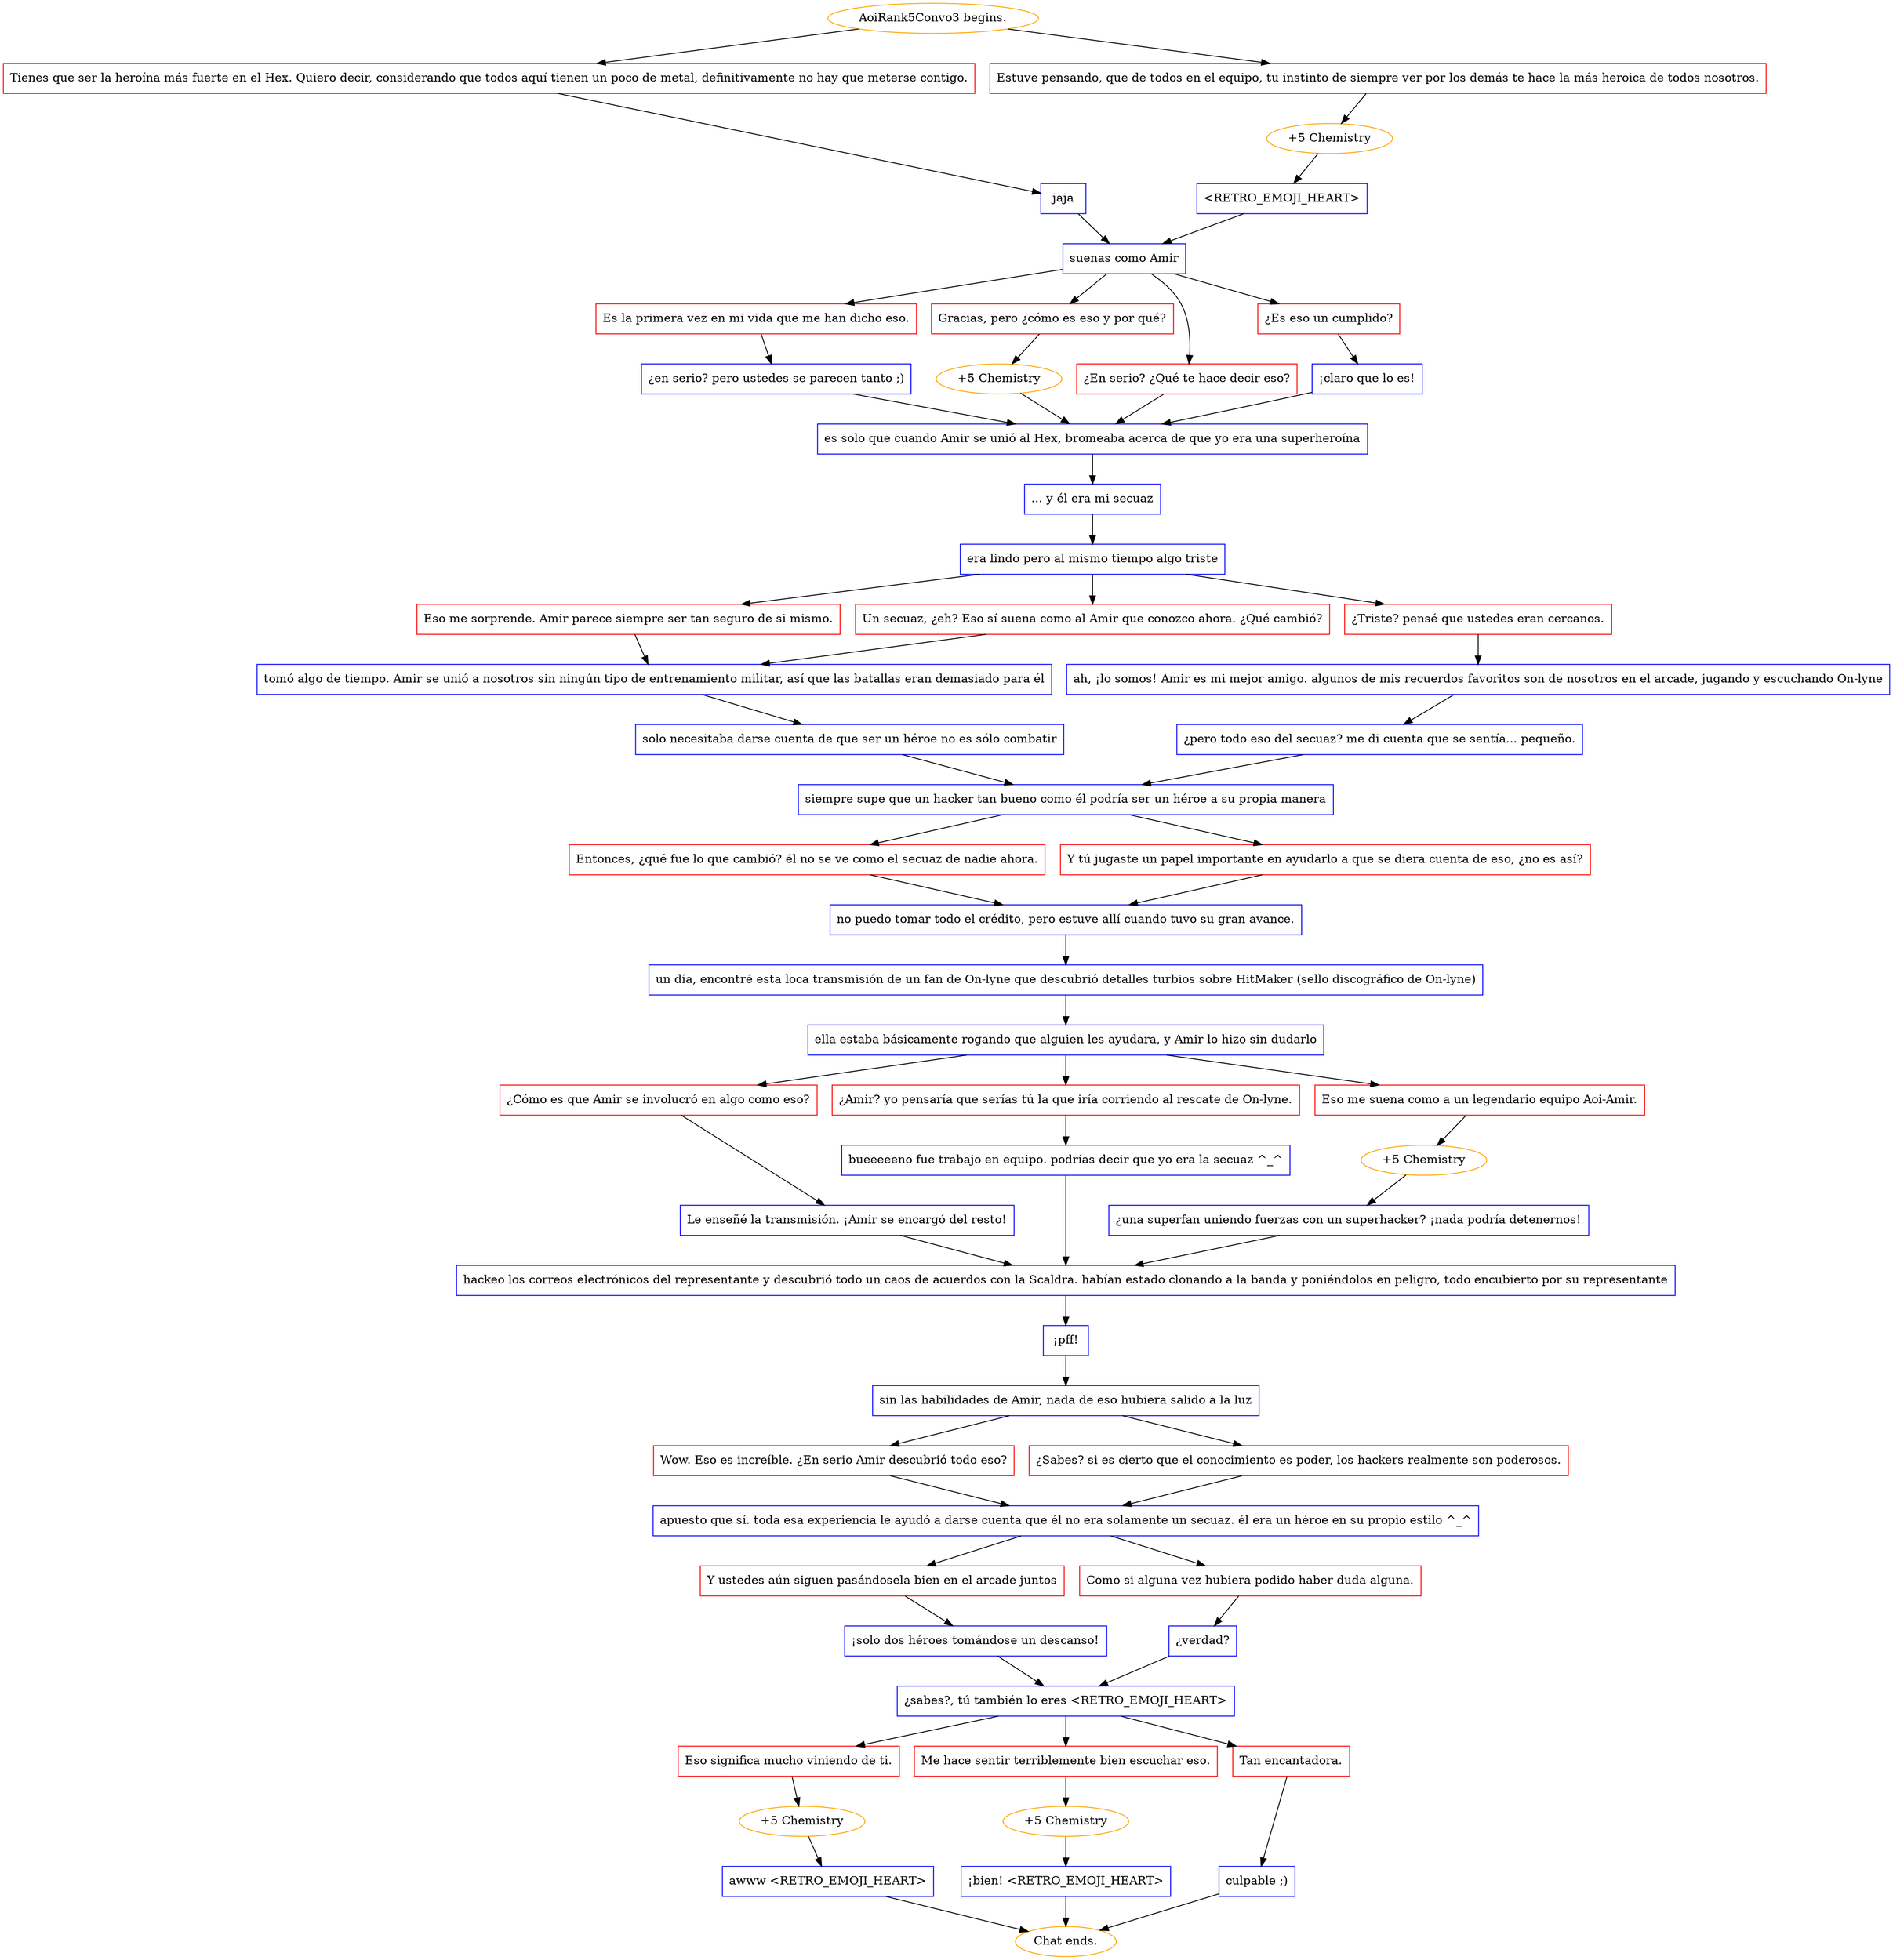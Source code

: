 digraph {
	"AoiRank5Convo3 begins." [color=orange];
		"AoiRank5Convo3 begins." -> j2213927844;
		"AoiRank5Convo3 begins." -> j1122554947;
	j2213927844 [label="Tienes que ser la heroína más fuerte en el Hex. Quiero decir, considerando que todos aquí tienen un poco de metal, definitivamente no hay que meterse contigo.",shape=box,color=red];
		j2213927844 -> j4189142463;
	j1122554947 [label="Estuve pensando, que de todos en el equipo, tu instinto de siempre ver por los demás te hace la más heroica de todos nosotros.",shape=box,color=red];
		j1122554947 -> j1421042606;
	j4189142463 [label="jaja",shape=box,color=blue];
		j4189142463 -> j1014794370;
	j1421042606 [label="+5 Chemistry",color=orange];
		j1421042606 -> j2440787348;
	j1014794370 [label="suenas como Amir",shape=box,color=blue];
		j1014794370 -> j1786227675;
		j1014794370 -> j1006484111;
		j1014794370 -> j2994980792;
		j1014794370 -> j1225407420;
	j2440787348 [label="<RETRO_EMOJI_HEART>",shape=box,color=blue];
		j2440787348 -> j1014794370;
	j1786227675 [label="Es la primera vez en mi vida que me han dicho eso.",shape=box,color=red];
		j1786227675 -> j2050525589;
	j1006484111 [label="Gracias, pero ¿cómo es eso y por qué?",shape=box,color=red];
		j1006484111 -> j2292875333;
	j2994980792 [label="¿En serio? ¿Qué te hace decir eso?",shape=box,color=red];
		j2994980792 -> j1793984692;
	j1225407420 [label="¿Es eso un cumplido?",shape=box,color=red];
		j1225407420 -> j1918435725;
	j2050525589 [label="¿en serio? pero ustedes se parecen tanto ;)",shape=box,color=blue];
		j2050525589 -> j1793984692;
	j2292875333 [label="+5 Chemistry",color=orange];
		j2292875333 -> j1793984692;
	j1793984692 [label="es solo que cuando Amir se unió al Hex, bromeaba acerca de que yo era una superheroína",shape=box,color=blue];
		j1793984692 -> j1566344632;
	j1918435725 [label="¡claro que lo es!",shape=box,color=blue];
		j1918435725 -> j1793984692;
	j1566344632 [label="... y él era mi secuaz",shape=box,color=blue];
		j1566344632 -> j1585461503;
	j1585461503 [label="era lindo pero al mismo tiempo algo triste",shape=box,color=blue];
		j1585461503 -> j1518060827;
		j1585461503 -> j1425218647;
		j1585461503 -> j1443323123;
	j1518060827 [label="Eso me sorprende. Amir parece siempre ser tan seguro de si mismo.",shape=box,color=red];
		j1518060827 -> j2226301779;
	j1425218647 [label="Un secuaz, ¿eh? Eso sí suena como al Amir que conozco ahora. ¿Qué cambió?",shape=box,color=red];
		j1425218647 -> j2226301779;
	j1443323123 [label="¿Triste? pensé que ustedes eran cercanos.",shape=box,color=red];
		j1443323123 -> j45959892;
	j2226301779 [label="tomó algo de tiempo. Amir se unió a nosotros sin ningún tipo de entrenamiento militar, así que las batallas eran demasiado para él",shape=box,color=blue];
		j2226301779 -> j57893924;
	j45959892 [label="ah, ¡lo somos! Amir es mi mejor amigo. algunos de mis recuerdos favoritos son de nosotros en el arcade, jugando y escuchando On-lyne",shape=box,color=blue];
		j45959892 -> j4023294865;
	j57893924 [label="solo necesitaba darse cuenta de que ser un héroe no es sólo combatir",shape=box,color=blue];
		j57893924 -> j2442903266;
	j4023294865 [label="¿pero todo eso del secuaz? me di cuenta que se sentía... pequeño.",shape=box,color=blue];
		j4023294865 -> j2442903266;
	j2442903266 [label="siempre supe que un hacker tan bueno como él podría ser un héroe a su propia manera",shape=box,color=blue];
		j2442903266 -> j2556970815;
		j2442903266 -> j2506134043;
	j2556970815 [label="Entonces, ¿qué fue lo que cambió? él no se ve como el secuaz de nadie ahora.",shape=box,color=red];
		j2556970815 -> j2403577884;
	j2506134043 [label="Y tú jugaste un papel importante en ayudarlo a que se diera cuenta de eso, ¿no es así?",shape=box,color=red];
		j2506134043 -> j2403577884;
	j2403577884 [label="no puedo tomar todo el crédito, pero estuve allí cuando tuvo su gran avance.",shape=box,color=blue];
		j2403577884 -> j1723954424;
	j1723954424 [label="un día, encontré esta loca transmisión de un fan de On-lyne que descubrió detalles turbios sobre HitMaker (sello discográfico de On-lyne)",shape=box,color=blue];
		j1723954424 -> j3087416456;
	j3087416456 [label="ella estaba básicamente rogando que alguien les ayudara, y Amir lo hizo sin dudarlo",shape=box,color=blue];
		j3087416456 -> j1062977969;
		j3087416456 -> j3112190169;
		j3087416456 -> j2240721852;
	j1062977969 [label="¿Cómo es que Amir se involucró en algo como eso?",shape=box,color=red];
		j1062977969 -> j1718301300;
	j3112190169 [label="¿Amir? yo pensaría que serías tú la que iría corriendo al rescate de On-lyne.",shape=box,color=red];
		j3112190169 -> j3947397466;
	j2240721852 [label="Eso me suena como a un legendario equipo Aoi-Amir.",shape=box,color=red];
		j2240721852 -> j2741603660;
	j1718301300 [label="Le enseñé la transmisión. ¡Amir se encargó del resto!",shape=box,color=blue];
		j1718301300 -> j1748280249;
	j3947397466 [label="bueeeeeno fue trabajo en equipo. podrías decir que yo era la secuaz ^_^",shape=box,color=blue];
		j3947397466 -> j1748280249;
	j2741603660 [label="+5 Chemistry",color=orange];
		j2741603660 -> j595103994;
	j1748280249 [label="hackeo los correos electrónicos del representante y descubrió todo un caos de acuerdos con la Scaldra. habían estado clonando a la banda y poniéndolos en peligro, todo encubierto por su representante",shape=box,color=blue];
		j1748280249 -> j3560960419;
	j595103994 [label="¿una superfan uniendo fuerzas con un superhacker? ¡nada podría detenernos!",shape=box,color=blue];
		j595103994 -> j1748280249;
	j3560960419 [label="¡pff!",shape=box,color=blue];
		j3560960419 -> j1126371590;
	j1126371590 [label="sin las habilidades de Amir, nada de eso hubiera salido a la luz",shape=box,color=blue];
		j1126371590 -> j1865281801;
		j1126371590 -> j3240907924;
	j1865281801 [label="Wow. Eso es increíble. ¿En serio Amir descubrió todo eso?",shape=box,color=red];
		j1865281801 -> j33550766;
	j3240907924 [label="¿Sabes? si es cierto que el conocimiento es poder, los hackers realmente son poderosos.",shape=box,color=red];
		j3240907924 -> j33550766;
	j33550766 [label="apuesto que sí. toda esa experiencia le ayudó a darse cuenta que él no era solamente un secuaz. él era un héroe en su propio estilo ^_^",shape=box,color=blue];
		j33550766 -> j1546766188;
		j33550766 -> j3367974015;
	j1546766188 [label="Y ustedes aún siguen pasándosela bien en el arcade juntos",shape=box,color=red];
		j1546766188 -> j3727747872;
	j3367974015 [label="Como si alguna vez hubiera podido haber duda alguna.",shape=box,color=red];
		j3367974015 -> j2948845674;
	j3727747872 [label="¡solo dos héroes tomándose un descanso!",shape=box,color=blue];
		j3727747872 -> j804651918;
	j2948845674 [label="¿verdad?",shape=box,color=blue];
		j2948845674 -> j804651918;
	j804651918 [label="¿sabes?, tú también lo eres <RETRO_EMOJI_HEART>",shape=box,color=blue];
		j804651918 -> j2011150673;
		j804651918 -> j1691810625;
		j804651918 -> j3169915743;
	j2011150673 [label="Eso significa mucho viniendo de ti.",shape=box,color=red];
		j2011150673 -> j1421068170;
	j1691810625 [label="Me hace sentir terriblemente bien escuchar eso.",shape=box,color=red];
		j1691810625 -> j2028057617;
	j3169915743 [label="Tan encantadora.",shape=box,color=red];
		j3169915743 -> j1443617409;
	j1421068170 [label="+5 Chemistry",color=orange];
		j1421068170 -> j1461309272;
	j2028057617 [label="+5 Chemistry",color=orange];
		j2028057617 -> j614335066;
	j1443617409 [label="culpable ;)",shape=box,color=blue];
		j1443617409 -> "Chat ends.";
	j1461309272 [label="awww <RETRO_EMOJI_HEART>",shape=box,color=blue];
		j1461309272 -> "Chat ends.";
	j614335066 [label="¡bien! <RETRO_EMOJI_HEART>",shape=box,color=blue];
		j614335066 -> "Chat ends.";
	"Chat ends." [color=orange];
}